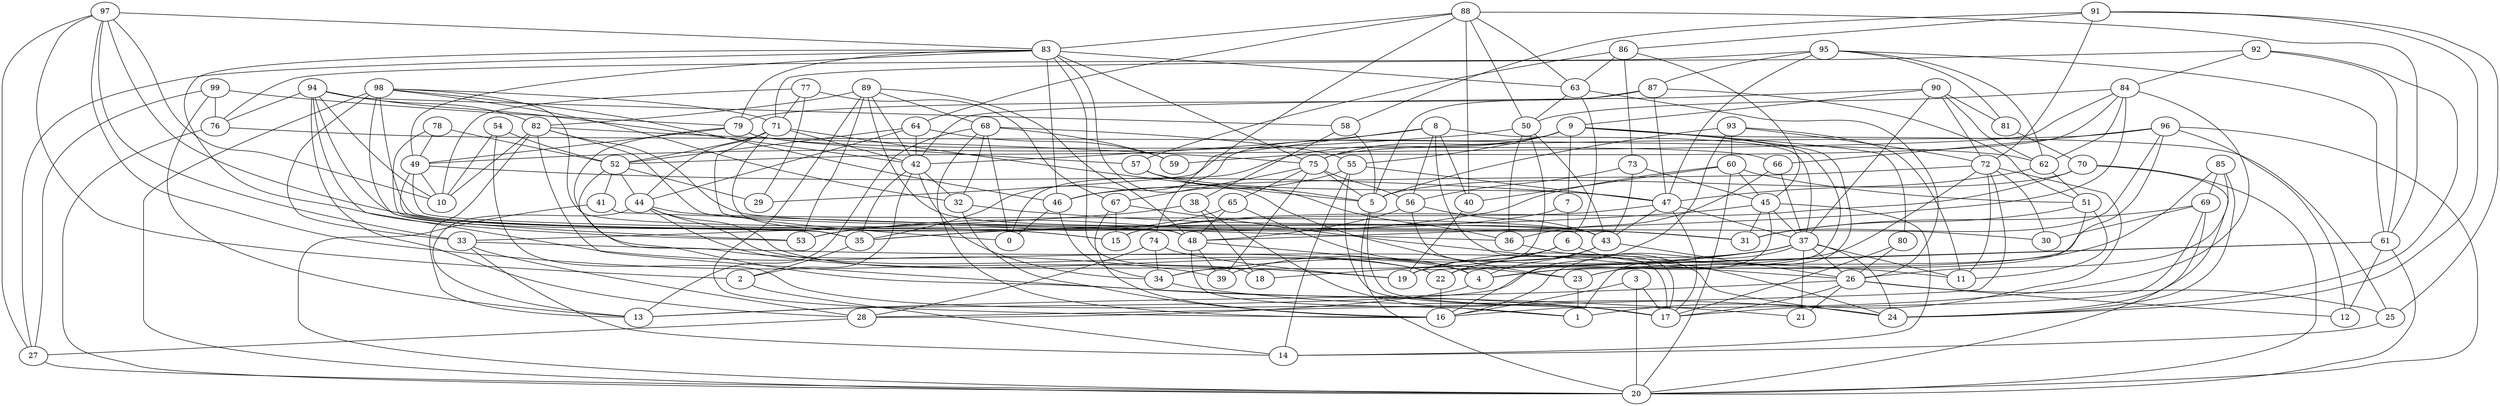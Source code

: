 digraph GG_graph {

subgraph G_graph {
edge [color = black]
"5" -> "20" [dir = none]
"5" -> "17" [dir = none]
"7" -> "6" [dir = none]
"7" -> "35" [dir = none]
"65" -> "4" [dir = none]
"65" -> "53" [dir = none]
"65" -> "48" [dir = none]
"87" -> "79" [dir = none]
"87" -> "51" [dir = none]
"87" -> "47" [dir = none]
"87" -> "5" [dir = none]
"92" -> "84" [dir = none]
"92" -> "71" [dir = none]
"92" -> "24" [dir = none]
"92" -> "61" [dir = none]
"48" -> "1" [dir = none]
"48" -> "39" [dir = none]
"48" -> "23" [dir = none]
"36" -> "24" [dir = none]
"41" -> "20" [dir = none]
"41" -> "36" [dir = none]
"66" -> "37" [dir = none]
"66" -> "36" [dir = none]
"70" -> "5" [dir = none]
"70" -> "15" [dir = none]
"70" -> "24" [dir = none]
"70" -> "20" [dir = none]
"98" -> "32" [dir = none]
"98" -> "20" [dir = none]
"98" -> "71" [dir = none]
"98" -> "48" [dir = none]
"98" -> "33" [dir = none]
"98" -> "46" [dir = none]
"98" -> "15" [dir = none]
"98" -> "53" [dir = none]
"54" -> "10" [dir = none]
"54" -> "52" [dir = none]
"54" -> "1" [dir = none]
"78" -> "49" [dir = none]
"78" -> "35" [dir = none]
"78" -> "52" [dir = none]
"52" -> "29" [dir = none]
"52" -> "41" [dir = none]
"52" -> "44" [dir = none]
"52" -> "17" [dir = none]
"4" -> "28" [dir = none]
"28" -> "27" [dir = none]
"97" -> "83" [dir = none]
"97" -> "2" [dir = none]
"97" -> "19" [dir = none]
"97" -> "27" [dir = none]
"97" -> "15" [dir = none]
"97" -> "10" [dir = none]
"97" -> "33" [dir = none]
"75" -> "5" [dir = none]
"75" -> "65" [dir = none]
"75" -> "56" [dir = none]
"75" -> "67" [dir = none]
"75" -> "39" [dir = none]
"23" -> "1" [dir = none]
"80" -> "26" [dir = none]
"80" -> "17" [dir = none]
"49" -> "10" [dir = none]
"49" -> "35" [dir = none]
"49" -> "31" [dir = none]
"49" -> "47" [dir = none]
"25" -> "14" [dir = none]
"2" -> "14" [dir = none]
"34" -> "24" [dir = none]
"91" -> "24" [dir = none]
"91" -> "86" [dir = none]
"91" -> "58" [dir = none]
"91" -> "72" [dir = none]
"91" -> "25" [dir = none]
"76" -> "62" [dir = none]
"58" -> "5" [dir = none]
"58" -> "38" [dir = none]
"84" -> "16" [dir = none]
"84" -> "48" [dir = none]
"84" -> "52" [dir = none]
"84" -> "50" [dir = none]
"84" -> "62" [dir = none]
"84" -> "59" [dir = none]
"51" -> "31" [dir = none]
"51" -> "23" [dir = none]
"51" -> "11" [dir = none]
"86" -> "57" [dir = none]
"86" -> "73" [dir = none]
"86" -> "45" [dir = none]
"86" -> "63" [dir = none]
"57" -> "36" [dir = none]
"57" -> "5" [dir = none]
"57" -> "47" [dir = none]
"45" -> "31" [dir = none]
"45" -> "35" [dir = none]
"45" -> "14" [dir = none]
"45" -> "13" [dir = none]
"45" -> "37" [dir = none]
"88" -> "40" [dir = none]
"88" -> "63" [dir = none]
"88" -> "83" [dir = none]
"88" -> "50" [dir = none]
"88" -> "61" [dir = none]
"88" -> "64" [dir = none]
"88" -> "74" [dir = none]
"9" -> "75" [dir = none]
"9" -> "0" [dir = none]
"9" -> "25" [dir = none]
"9" -> "22" [dir = none]
"9" -> "1" [dir = none]
"9" -> "7" [dir = none]
"9" -> "80" [dir = none]
"9" -> "55" [dir = none]
"9" -> "35" [dir = none]
"93" -> "5" [dir = none]
"93" -> "11" [dir = none]
"93" -> "60" [dir = none]
"93" -> "16" [dir = none]
"93" -> "72" [dir = none]
"64" -> "59" [dir = none]
"64" -> "44" [dir = none]
"64" -> "52" [dir = none]
"64" -> "42" [dir = none]
"38" -> "18" [dir = none]
"38" -> "33" [dir = none]
"38" -> "17" [dir = none]
"61" -> "22" [dir = none]
"61" -> "20" [dir = none]
"61" -> "19" [dir = none]
"61" -> "12" [dir = none]
"89" -> "53" [dir = none]
"89" -> "43" [dir = none]
"89" -> "42" [dir = none]
"89" -> "48" [dir = none]
"89" -> "16" [dir = none]
"89" -> "82" [dir = none]
"89" -> "68" [dir = none]
"82" -> "13" [dir = none]
"82" -> "75" [dir = none]
"82" -> "21" [dir = none]
"82" -> "10" [dir = none]
"82" -> "30" [dir = none]
"74" -> "28" [dir = none]
"74" -> "34" [dir = none]
"74" -> "19" [dir = none]
"83" -> "46" [dir = none]
"83" -> "18" [dir = none]
"83" -> "75" [dir = none]
"83" -> "27" [dir = none]
"83" -> "49" [dir = none]
"83" -> "53" [dir = none]
"83" -> "23" [dir = none]
"83" -> "63" [dir = none]
"83" -> "79" [dir = none]
"35" -> "2" [dir = none]
"8" -> "42" [dir = none]
"8" -> "56" [dir = none]
"8" -> "29" [dir = none]
"8" -> "40" [dir = none]
"8" -> "37" [dir = none]
"8" -> "17" [dir = none]
"68" -> "0" [dir = none]
"68" -> "32" [dir = none]
"68" -> "55" [dir = none]
"68" -> "13" [dir = none]
"68" -> "59" [dir = none]
"68" -> "16" [dir = none]
"63" -> "6" [dir = none]
"63" -> "50" [dir = none]
"63" -> "26" [dir = none]
"96" -> "4" [dir = none]
"96" -> "75" [dir = none]
"96" -> "31" [dir = none]
"96" -> "20" [dir = none]
"96" -> "12" [dir = none]
"96" -> "66" [dir = none]
"47" -> "15" [dir = none]
"47" -> "17" [dir = none]
"47" -> "37" [dir = none]
"47" -> "43" [dir = none]
"43" -> "26" [dir = none]
"43" -> "22" [dir = none]
"42" -> "34" [dir = none]
"42" -> "2" [dir = none]
"42" -> "35" [dir = none]
"42" -> "32" [dir = none]
"56" -> "48" [dir = none]
"56" -> "17" [dir = none]
"56" -> "43" [dir = none]
"79" -> "49" [dir = none]
"79" -> "66" [dir = none]
"79" -> "22" [dir = none]
"79" -> "57" [dir = none]
"71" -> "0" [dir = none]
"71" -> "52" [dir = none]
"71" -> "42" [dir = none]
"71" -> "5" [dir = none]
"71" -> "44" [dir = none]
"71" -> "48" [dir = none]
"40" -> "19" [dir = none]
"37" -> "34" [dir = none]
"37" -> "24" [dir = none]
"37" -> "21" [dir = none]
"37" -> "11" [dir = none]
"37" -> "18" [dir = none]
"37" -> "26" [dir = none]
"37" -> "19" [dir = none]
"37" -> "16" [dir = none]
"46" -> "34" [dir = none]
"46" -> "0" [dir = none]
"62" -> "47" [dir = none]
"62" -> "51" [dir = none]
"3" -> "16" [dir = none]
"3" -> "17" [dir = none]
"3" -> "20" [dir = none]
"55" -> "14" [dir = none]
"55" -> "47" [dir = none]
"55" -> "17" [dir = none]
"55" -> "46" [dir = none]
"60" -> "40" [dir = none]
"60" -> "20" [dir = none]
"60" -> "53" [dir = none]
"60" -> "51" [dir = none]
"60" -> "45" [dir = none]
"6" -> "19" [dir = none]
"6" -> "39" [dir = none]
"6" -> "24" [dir = none]
"33" -> "11" [dir = none]
"33" -> "14" [dir = none]
"33" -> "28" [dir = none]
"73" -> "56" [dir = none]
"73" -> "45" [dir = none]
"73" -> "43" [dir = none]
"72" -> "46" [dir = none]
"72" -> "28" [dir = none]
"72" -> "30" [dir = none]
"72" -> "1" [dir = none]
"72" -> "11" [dir = none]
"72" -> "4" [dir = none]
"90" -> "81" [dir = none]
"90" -> "42" [dir = none]
"90" -> "72" [dir = none]
"90" -> "62" [dir = none]
"90" -> "37" [dir = none]
"90" -> "9" [dir = none]
"32" -> "16" [dir = none]
"32" -> "31" [dir = none]
"94" -> "82" [dir = none]
"94" -> "35" [dir = none]
"94" -> "39" [dir = none]
"94" -> "10" [dir = none]
"94" -> "58" [dir = none]
"94" -> "76" [dir = none]
"94" -> "42" [dir = none]
"94" -> "28" [dir = none]
"22" -> "16" [dir = none]
"85" -> "23" [dir = none]
"85" -> "24" [dir = none]
"85" -> "69" [dir = none]
"85" -> "26" [dir = none]
"26" -> "12" [dir = none]
"26" -> "25" [dir = none]
"26" -> "13" [dir = none]
"26" -> "21" [dir = none]
"26" -> "17" [dir = none]
"77" -> "71" [dir = none]
"77" -> "29" [dir = none]
"77" -> "10" [dir = none]
"77" -> "67" [dir = none]
"50" -> "34" [dir = none]
"50" -> "49" [dir = none]
"50" -> "43" [dir = none]
"50" -> "36" [dir = none]
"67" -> "26" [dir = none]
"67" -> "16" [dir = none]
"67" -> "15" [dir = none]
"27" -> "20" [dir = none]
"44" -> "19" [dir = none]
"44" -> "43" [dir = none]
"44" -> "4" [dir = none]
"44" -> "22" [dir = none]
"44" -> "13" [dir = none]
"99" -> "76" [dir = none]
"99" -> "13" [dir = none]
"99" -> "27" [dir = none]
"99" -> "79" [dir = none]
"81" -> "70" [dir = none]
"69" -> "30" [dir = none]
"69" -> "20" [dir = none]
"69" -> "31" [dir = none]
"69" -> "17" [dir = none]
"95" -> "87" [dir = none]
"95" -> "47" [dir = none]
"95" -> "76" [dir = none]
"95" -> "61" [dir = none]
"95" -> "62" [dir = none]
"95" -> "81" [dir = none]
"43" -> "4" [dir = none]
"82" -> "31" [dir = none]
"76" -> "20" [dir = none]
}

}
